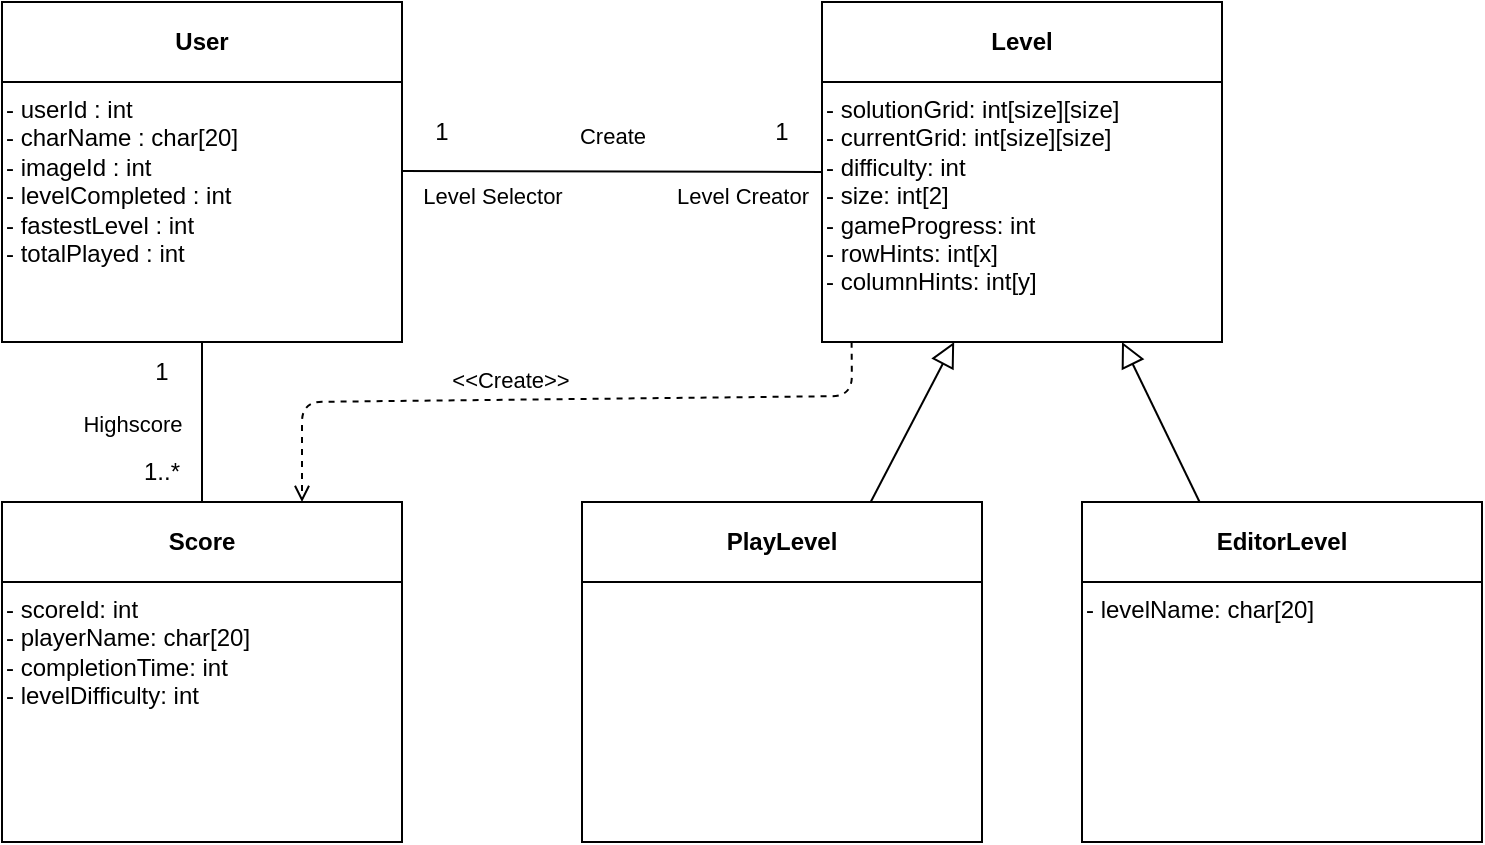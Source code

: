 <mxfile><diagram id="GxBoW2vPDCfel2gJ-Fr2" name="Page-1"><mxGraphModel dx="1440" dy="759" grid="1" gridSize="10" guides="1" tooltips="1" connect="1" arrows="1" fold="1" page="1" pageScale="1" pageWidth="1169" pageHeight="827" background="#ffffff" math="0" shadow="0"><root><mxCell id="0"/><mxCell id="1" parent="0"/><mxCell id="71" style="edgeStyle=none;html=1;entryX=0;entryY=0.346;entryDx=0;entryDy=0;entryPerimeter=0;strokeColor=default;startArrow=none;startFill=0;endArrow=none;endFill=0;startSize=10;endSize=10;sourcePerimeterSpacing=0;targetPerimeterSpacing=0;exitX=0.997;exitY=0.342;exitDx=0;exitDy=0;exitPerimeter=0;" parent="1" source="64" target="67" edge="1"><mxGeometry relative="1" as="geometry"><mxPoint x="515" y="297.99" as="sourcePoint"/></mxGeometry></mxCell><mxCell id="92" value="Level Selector" style="edgeLabel;html=1;align=center;verticalAlign=middle;resizable=0;points=[];" parent="71" vertex="1" connectable="0"><mxGeometry x="-0.416" relative="1" as="geometry"><mxPoint x="-16" y="12" as="offset"/></mxGeometry></mxCell><mxCell id="93" value="Level Creator" style="edgeLabel;html=1;align=center;verticalAlign=middle;resizable=0;points=[];" parent="71" vertex="1" connectable="0"><mxGeometry x="0.56" y="-1" relative="1" as="geometry"><mxPoint x="6" y="11" as="offset"/></mxGeometry></mxCell><mxCell id="94" value="Create" style="edgeLabel;html=1;align=center;verticalAlign=middle;resizable=0;points=[];" parent="71" vertex="1" connectable="0"><mxGeometry x="0.235" y="1" relative="1" as="geometry"><mxPoint x="-25" y="-17" as="offset"/></mxGeometry></mxCell><mxCell id="84" style="edgeStyle=none;html=1;entryX=0.5;entryY=0;entryDx=0;entryDy=0;endArrow=none;endFill=0;exitX=0.5;exitY=1;exitDx=0;exitDy=0;" parent="1" source="64" target="81" edge="1"><mxGeometry relative="1" as="geometry"/></mxCell><mxCell id="95" value="Highscore" style="edgeLabel;html=1;align=center;verticalAlign=middle;resizable=0;points=[];" parent="84" vertex="1" connectable="0"><mxGeometry x="0.148" y="1" relative="1" as="geometry"><mxPoint x="-36" y="-5" as="offset"/></mxGeometry></mxCell><mxCell id="62" value="User" style="swimlane;whiteSpace=wrap;html=1;startSize=40;" parent="1" vertex="1"><mxGeometry x="215" y="203" width="200" height="170" as="geometry"/></mxCell><mxCell id="64" value="- userId : int&lt;br&gt;- charName : char[20]&lt;br&gt;- imageId : int&lt;br&gt;- levelCompleted : int&lt;br&gt;- fastestLevel : int&lt;br&gt;- totalPlayed : int" style="rounded=0;whiteSpace=wrap;html=1;align=left;labelPosition=center;verticalLabelPosition=middle;verticalAlign=top;" parent="62" vertex="1"><mxGeometry y="40" width="200" height="130" as="geometry"/></mxCell><mxCell id="65" value="Level" style="swimlane;whiteSpace=wrap;html=1;startSize=40;" parent="1" vertex="1"><mxGeometry x="625" y="203" width="200" height="170" as="geometry"/></mxCell><mxCell id="67" value="- solutionGrid: int[size][size]&lt;br&gt;- currentGrid: int[size][size]&lt;br&gt;- difficulty: int&lt;br&gt;- size: int[2]&lt;br&gt;- gameProgress: int&lt;br&gt;- rowHints: int[x]&lt;br style=&quot;border-color: var(--border-color);&quot;&gt;- columnHints: int[y]" style="rounded=0;whiteSpace=wrap;html=1;align=left;labelPosition=center;verticalLabelPosition=middle;verticalAlign=top;" parent="65" vertex="1"><mxGeometry y="40" width="200" height="130" as="geometry"/></mxCell><mxCell id="70" style="edgeStyle=none;html=1;strokeColor=default;startArrow=none;startFill=0;endArrow=block;endFill=0;startSize=10;endSize=10;sourcePerimeterSpacing=0;targetPerimeterSpacing=0;" parent="1" source="68" target="67" edge="1"><mxGeometry relative="1" as="geometry"/></mxCell><mxCell id="68" value="PlayLevel" style="swimlane;whiteSpace=wrap;html=1;startSize=40;" parent="1" vertex="1"><mxGeometry x="505" y="453" width="200" height="170" as="geometry"/></mxCell><mxCell id="69" value="" style="rounded=0;whiteSpace=wrap;html=1;align=left;labelPosition=center;verticalLabelPosition=middle;verticalAlign=top;" parent="68" vertex="1"><mxGeometry y="40" width="200" height="130" as="geometry"/></mxCell><mxCell id="74" style="edgeStyle=none;html=1;strokeColor=default;startArrow=none;startFill=0;endArrow=block;endFill=0;startSize=10;endSize=10;sourcePerimeterSpacing=0;targetPerimeterSpacing=0;entryX=0.75;entryY=1;entryDx=0;entryDy=0;" parent="1" source="72" target="67" edge="1"><mxGeometry relative="1" as="geometry"><mxPoint x="725" y="383.0" as="targetPoint"/></mxGeometry></mxCell><mxCell id="72" value="EditorLevel" style="swimlane;whiteSpace=wrap;html=1;startSize=40;" parent="1" vertex="1"><mxGeometry x="755" y="453" width="200" height="170" as="geometry"/></mxCell><mxCell id="73" value="- levelName: char[20]" style="rounded=0;whiteSpace=wrap;html=1;align=left;labelPosition=center;verticalLabelPosition=middle;verticalAlign=top;" parent="72" vertex="1"><mxGeometry y="40" width="200" height="130" as="geometry"/></mxCell><mxCell id="75" value="1" style="text;html=1;strokeColor=none;fillColor=none;align=center;verticalAlign=middle;whiteSpace=wrap;rounded=0;" parent="1" vertex="1"><mxGeometry x="405" y="253" width="60" height="30" as="geometry"/></mxCell><mxCell id="76" value="1" style="text;html=1;strokeColor=none;fillColor=none;align=center;verticalAlign=middle;whiteSpace=wrap;rounded=0;" parent="1" vertex="1"><mxGeometry x="575" y="253" width="60" height="30" as="geometry"/></mxCell><mxCell id="81" value="Score" style="swimlane;whiteSpace=wrap;html=1;startSize=40;" parent="1" vertex="1"><mxGeometry x="215" y="453" width="200" height="170" as="geometry"/></mxCell><mxCell id="83" value="- scoreId: int&lt;br&gt;- playerName: char[20]&lt;br&gt;- completionTime: int&lt;br&gt;- levelDifficulty: int" style="rounded=0;whiteSpace=wrap;html=1;align=left;labelPosition=center;verticalLabelPosition=middle;verticalAlign=top;" parent="81" vertex="1"><mxGeometry y="40" width="200" height="130" as="geometry"/></mxCell><mxCell id="85" style="edgeStyle=none;html=1;entryX=0.75;entryY=0;entryDx=0;entryDy=0;endArrow=open;endFill=0;dashed=1;exitX=0.074;exitY=0.999;exitDx=0;exitDy=0;exitPerimeter=0;" parent="1" source="67" target="81" edge="1"><mxGeometry relative="1" as="geometry"><Array as="points"><mxPoint x="640" y="400"/><mxPoint x="365" y="403"/></Array></mxGeometry></mxCell><mxCell id="86" value="&amp;lt;&amp;lt;Create&amp;gt;&amp;gt;" style="edgeLabel;html=1;align=center;verticalAlign=middle;resizable=0;points=[];" parent="85" vertex="1" connectable="0"><mxGeometry x="-0.192" y="2" relative="1" as="geometry"><mxPoint x="-56" y="-12" as="offset"/></mxGeometry></mxCell><mxCell id="89" value="" style="edgeStyle=none;html=1;dashed=1;endArrow=none;endFill=0;" parent="1" source="87" target="64" edge="1"><mxGeometry relative="1" as="geometry"/></mxCell><mxCell id="87" value="1" style="text;html=1;strokeColor=none;fillColor=none;align=center;verticalAlign=middle;whiteSpace=wrap;rounded=0;" parent="1" vertex="1"><mxGeometry x="265" y="373" width="60" height="30" as="geometry"/></mxCell><mxCell id="90" value="1..*" style="text;html=1;strokeColor=none;fillColor=none;align=center;verticalAlign=middle;whiteSpace=wrap;rounded=0;" parent="1" vertex="1"><mxGeometry x="265" y="423" width="60" height="30" as="geometry"/></mxCell></root></mxGraphModel></diagram></mxfile>